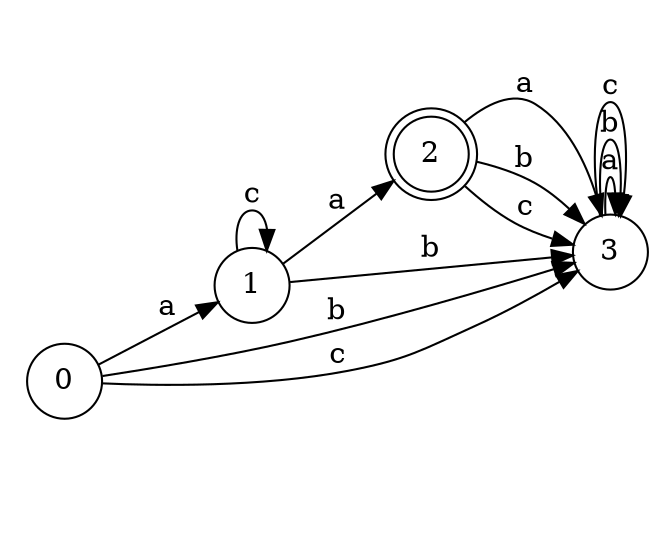 digraph tomita15_modified {
__start0 [label="" shape="none"];

rankdir=LR;
size="8,5";

s0 [style="filled", color="black", fillcolor="white" shape="circle", label="0"];
s1 [style="filled", color="black", fillcolor="white" shape="circle", label="1"];
s2 [style="rounded,filled", color="black", fillcolor="white" shape="doublecircle", label="2"];
s3 [style="filled", color="black", fillcolor="white" shape="circle", label="3"];
s0 -> s1 [label="a"];
s0 -> s3 [label="b"];
s0 -> s3 [label="c"];
s1 -> s2 [label="a"];
s1 -> s3 [label="b"];
s1 -> s1 [label="c"];
s2 -> s3 [label="a"];
s2 -> s3 [label="b"];
s2 -> s3 [label="c"];
s3 -> s3 [label="a"];
s3 -> s3 [label="b"];
s3 -> s3 [label="c"];

}